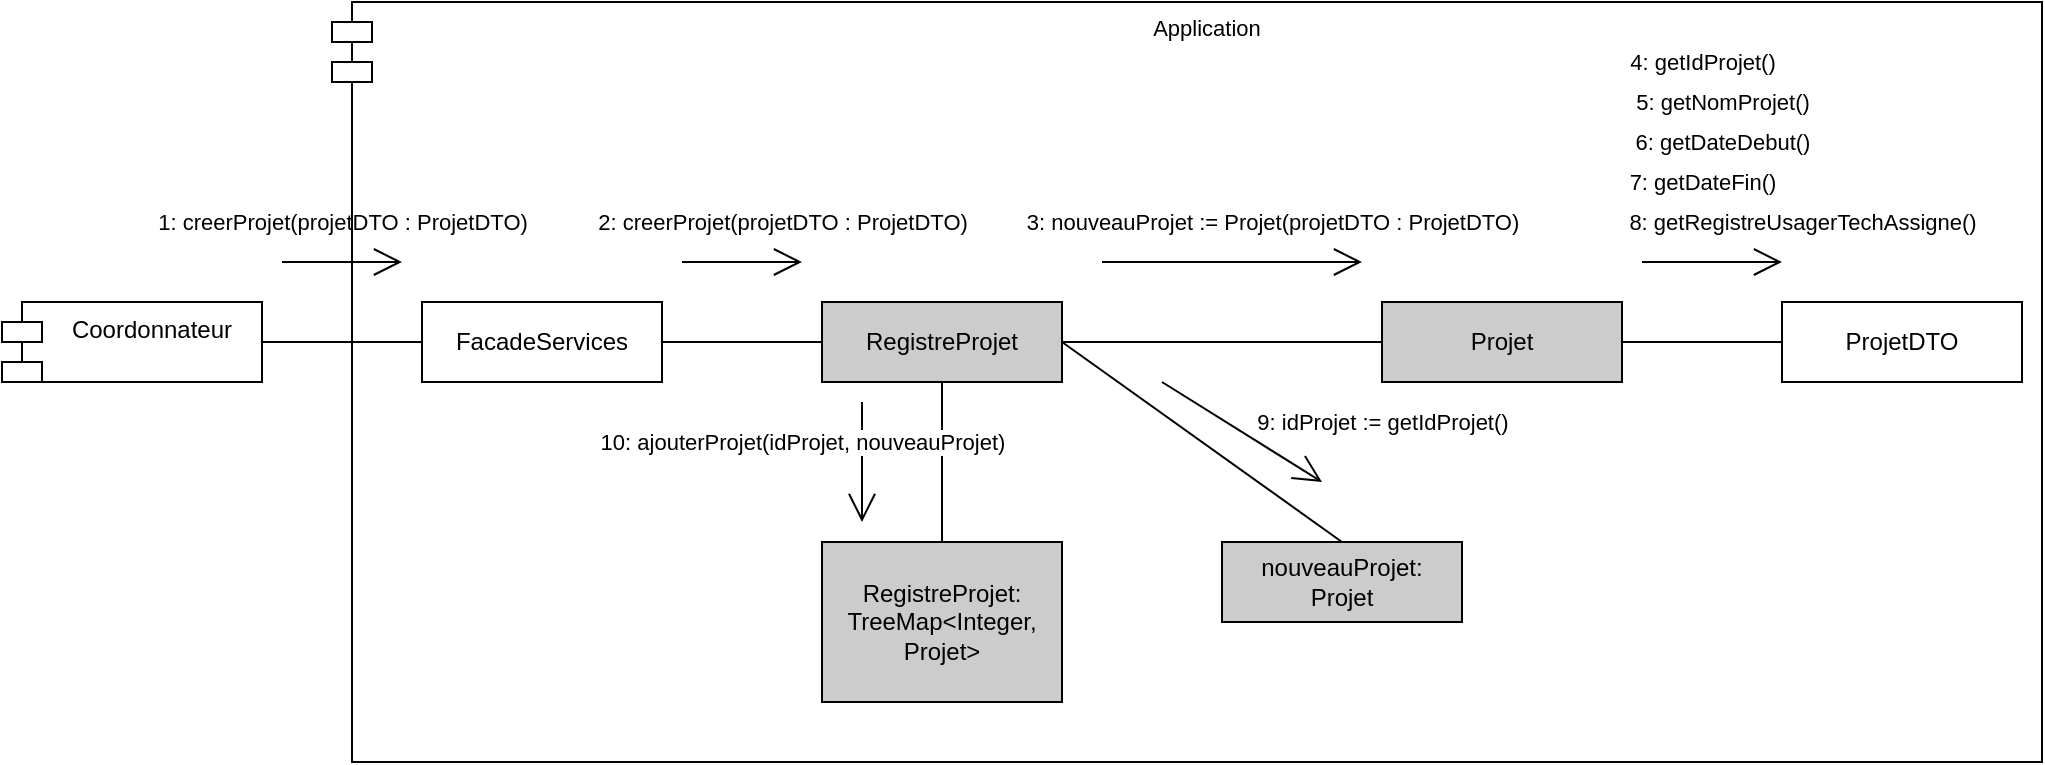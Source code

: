<mxfile version="18.1.3" type="github">
  <diagram id="cCKzUrJpiuCy2ue4IHiC" name="Page-1">
    <mxGraphModel dx="1422" dy="744" grid="1" gridSize="10" guides="1" tooltips="1" connect="1" arrows="1" fold="1" page="1" pageScale="1" pageWidth="1100" pageHeight="850" math="0" shadow="0">
      <root>
        <mxCell id="0" />
        <mxCell id="1" parent="0" />
        <mxCell id="4sUUyr0ulnRzayB8KKkA-55" value="Application" style="shape=module;align=left;spacingLeft=20;align=center;verticalAlign=top;fontSize=11;" vertex="1" parent="1">
          <mxGeometry x="205" y="20" width="855" height="380" as="geometry" />
        </mxCell>
        <mxCell id="4sUUyr0ulnRzayB8KKkA-56" value="Coordonnateur" style="shape=module;align=left;spacingLeft=20;align=center;verticalAlign=top;" vertex="1" parent="1">
          <mxGeometry x="40" y="170" width="130" height="40" as="geometry" />
        </mxCell>
        <mxCell id="4sUUyr0ulnRzayB8KKkA-57" value="FacadeServices" style="rounded=0;whiteSpace=wrap;html=1;fillColor=#FFFFFF;" vertex="1" parent="1">
          <mxGeometry x="250" y="170" width="120" height="40" as="geometry" />
        </mxCell>
        <mxCell id="4sUUyr0ulnRzayB8KKkA-58" value="" style="endArrow=none;html=1;rounded=0;exitX=1;exitY=0.5;exitDx=0;exitDy=0;entryX=0;entryY=0.5;entryDx=0;entryDy=0;" edge="1" parent="1" source="4sUUyr0ulnRzayB8KKkA-56" target="4sUUyr0ulnRzayB8KKkA-57">
          <mxGeometry width="50" height="50" relative="1" as="geometry">
            <mxPoint x="370" y="250" as="sourcePoint" />
            <mxPoint x="260" y="190" as="targetPoint" />
          </mxGeometry>
        </mxCell>
        <mxCell id="4sUUyr0ulnRzayB8KKkA-59" value="RegistreProjet" style="rounded=0;whiteSpace=wrap;html=1;fillColor=#CCCCCC;" vertex="1" parent="1">
          <mxGeometry x="450" y="170" width="120" height="40" as="geometry" />
        </mxCell>
        <mxCell id="4sUUyr0ulnRzayB8KKkA-60" value="Projet" style="rounded=0;whiteSpace=wrap;html=1;fillColor=#CCCCCC;" vertex="1" parent="1">
          <mxGeometry x="730" y="170" width="120" height="40" as="geometry" />
        </mxCell>
        <mxCell id="4sUUyr0ulnRzayB8KKkA-61" value="ProjetDTO" style="rounded=0;whiteSpace=wrap;html=1;" vertex="1" parent="1">
          <mxGeometry x="930" y="170" width="120" height="40" as="geometry" />
        </mxCell>
        <mxCell id="4sUUyr0ulnRzayB8KKkA-62" value="&lt;div&gt;RegistreProjet:&lt;/div&gt;&lt;div&gt;TreeMap&amp;lt;Integer, Projet&amp;gt;&lt;br&gt;&lt;/div&gt;" style="rounded=0;whiteSpace=wrap;html=1;fillColor=#CCCCCC;" vertex="1" parent="1">
          <mxGeometry x="450" y="290" width="120" height="80" as="geometry" />
        </mxCell>
        <mxCell id="4sUUyr0ulnRzayB8KKkA-63" value="&lt;div&gt;nouveauProjet:&lt;/div&gt;&lt;div&gt;Projet&lt;br&gt;&lt;/div&gt;" style="rounded=0;whiteSpace=wrap;html=1;fillColor=#CCCCCC;" vertex="1" parent="1">
          <mxGeometry x="650" y="290" width="120" height="40" as="geometry" />
        </mxCell>
        <mxCell id="4sUUyr0ulnRzayB8KKkA-64" value="" style="endArrow=none;html=1;rounded=0;exitX=1;exitY=0.5;exitDx=0;exitDy=0;entryX=0;entryY=0.5;entryDx=0;entryDy=0;" edge="1" parent="1" source="4sUUyr0ulnRzayB8KKkA-57" target="4sUUyr0ulnRzayB8KKkA-59">
          <mxGeometry width="50" height="50" relative="1" as="geometry">
            <mxPoint x="520" y="280" as="sourcePoint" />
            <mxPoint x="570" y="230" as="targetPoint" />
          </mxGeometry>
        </mxCell>
        <mxCell id="4sUUyr0ulnRzayB8KKkA-65" value="" style="endArrow=none;html=1;rounded=0;entryX=1;entryY=0.5;entryDx=0;entryDy=0;exitX=0;exitY=0.5;exitDx=0;exitDy=0;" edge="1" parent="1" source="4sUUyr0ulnRzayB8KKkA-60" target="4sUUyr0ulnRzayB8KKkA-59">
          <mxGeometry width="50" height="50" relative="1" as="geometry">
            <mxPoint x="520" y="280" as="sourcePoint" />
            <mxPoint x="570" y="230" as="targetPoint" />
          </mxGeometry>
        </mxCell>
        <mxCell id="4sUUyr0ulnRzayB8KKkA-66" value="" style="endArrow=none;html=1;rounded=0;entryX=1;entryY=0.5;entryDx=0;entryDy=0;exitX=0;exitY=0.5;exitDx=0;exitDy=0;" edge="1" parent="1" source="4sUUyr0ulnRzayB8KKkA-61" target="4sUUyr0ulnRzayB8KKkA-60">
          <mxGeometry width="50" height="50" relative="1" as="geometry">
            <mxPoint x="520" y="280" as="sourcePoint" />
            <mxPoint x="570" y="230" as="targetPoint" />
          </mxGeometry>
        </mxCell>
        <mxCell id="4sUUyr0ulnRzayB8KKkA-67" value="" style="endArrow=none;html=1;rounded=0;entryX=0.5;entryY=1;entryDx=0;entryDy=0;exitX=0.5;exitY=0;exitDx=0;exitDy=0;" edge="1" parent="1" source="4sUUyr0ulnRzayB8KKkA-62" target="4sUUyr0ulnRzayB8KKkA-59">
          <mxGeometry width="50" height="50" relative="1" as="geometry">
            <mxPoint x="520" y="280" as="sourcePoint" />
            <mxPoint x="570" y="230" as="targetPoint" />
          </mxGeometry>
        </mxCell>
        <mxCell id="4sUUyr0ulnRzayB8KKkA-68" value="" style="endArrow=none;html=1;rounded=0;exitX=0.5;exitY=0;exitDx=0;exitDy=0;" edge="1" parent="1" source="4sUUyr0ulnRzayB8KKkA-63">
          <mxGeometry width="50" height="50" relative="1" as="geometry">
            <mxPoint x="520" y="280" as="sourcePoint" />
            <mxPoint x="570" y="190" as="targetPoint" />
          </mxGeometry>
        </mxCell>
        <mxCell id="4sUUyr0ulnRzayB8KKkA-69" value="" style="endArrow=open;endFill=1;endSize=12;html=1;rounded=0;" edge="1" parent="1">
          <mxGeometry width="160" relative="1" as="geometry">
            <mxPoint x="180" y="150" as="sourcePoint" />
            <mxPoint x="240" y="150" as="targetPoint" />
          </mxGeometry>
        </mxCell>
        <mxCell id="4sUUyr0ulnRzayB8KKkA-70" value="1: creerProjet(projetDTO : ProjetDTO)" style="text;html=1;align=center;verticalAlign=middle;resizable=0;points=[];autosize=1;strokeColor=none;fillColor=none;fontSize=11;" vertex="1" parent="1">
          <mxGeometry x="115" y="120" width="190" height="20" as="geometry" />
        </mxCell>
        <mxCell id="4sUUyr0ulnRzayB8KKkA-71" value="" style="endArrow=open;endFill=1;endSize=12;html=1;rounded=0;" edge="1" parent="1">
          <mxGeometry width="160" relative="1" as="geometry">
            <mxPoint x="380" y="150" as="sourcePoint" />
            <mxPoint x="440" y="150" as="targetPoint" />
          </mxGeometry>
        </mxCell>
        <mxCell id="4sUUyr0ulnRzayB8KKkA-72" value="2: creerProjet(projetDTO : ProjetDTO)" style="text;html=1;align=center;verticalAlign=middle;resizable=0;points=[];autosize=1;strokeColor=none;fillColor=none;fontSize=11;" vertex="1" parent="1">
          <mxGeometry x="335" y="120" width="190" height="20" as="geometry" />
        </mxCell>
        <mxCell id="4sUUyr0ulnRzayB8KKkA-73" value="" style="endArrow=open;endFill=1;endSize=12;html=1;rounded=0;" edge="1" parent="1">
          <mxGeometry width="160" relative="1" as="geometry">
            <mxPoint x="590" y="150" as="sourcePoint" />
            <mxPoint x="720" y="150" as="targetPoint" />
          </mxGeometry>
        </mxCell>
        <mxCell id="4sUUyr0ulnRzayB8KKkA-74" value="3: nouveauProjet := Projet(projetDTO : ProjetDTO)" style="text;html=1;align=center;verticalAlign=middle;resizable=0;points=[];autosize=1;strokeColor=none;fillColor=none;fontSize=11;" vertex="1" parent="1">
          <mxGeometry x="550" y="120" width="250" height="20" as="geometry" />
        </mxCell>
        <mxCell id="4sUUyr0ulnRzayB8KKkA-75" value="" style="endArrow=open;endFill=1;endSize=12;html=1;rounded=0;fontSize=11;" edge="1" parent="1">
          <mxGeometry width="160" relative="1" as="geometry">
            <mxPoint x="860" y="150" as="sourcePoint" />
            <mxPoint x="930" y="150" as="targetPoint" />
          </mxGeometry>
        </mxCell>
        <mxCell id="4sUUyr0ulnRzayB8KKkA-76" value="4: getIdProjet()" style="edgeLabel;html=1;align=center;verticalAlign=middle;resizable=0;points=[];fontSize=11;labelPosition=center;verticalLabelPosition=middle;" connectable="0" vertex="1" parent="4sUUyr0ulnRzayB8KKkA-75">
          <mxGeometry x="0.314" y="1" relative="1" as="geometry">
            <mxPoint x="-16" y="-99" as="offset" />
          </mxGeometry>
        </mxCell>
        <mxCell id="4sUUyr0ulnRzayB8KKkA-77" value="5: getNomProjet()" style="edgeLabel;html=1;align=center;verticalAlign=middle;resizable=0;points=[];fontSize=11;labelPosition=center;verticalLabelPosition=middle;" connectable="0" vertex="1" parent="4sUUyr0ulnRzayB8KKkA-75">
          <mxGeometry x="0.457" y="-1" relative="1" as="geometry">
            <mxPoint x="-11" y="-81" as="offset" />
          </mxGeometry>
        </mxCell>
        <mxCell id="4sUUyr0ulnRzayB8KKkA-78" value="6: getDateDebut()" style="edgeLabel;html=1;align=center;verticalAlign=middle;resizable=0;points=[];fontSize=11;labelPosition=center;verticalLabelPosition=middle;" connectable="0" vertex="1" parent="4sUUyr0ulnRzayB8KKkA-75">
          <mxGeometry x="0.429" y="3" relative="1" as="geometry">
            <mxPoint x="-10" y="-57" as="offset" />
          </mxGeometry>
        </mxCell>
        <mxCell id="4sUUyr0ulnRzayB8KKkA-79" value="7: getDateFin()" style="edgeLabel;html=1;align=center;verticalAlign=middle;resizable=0;points=[];fontSize=11;labelPosition=center;verticalLabelPosition=middle;" connectable="0" vertex="1" parent="4sUUyr0ulnRzayB8KKkA-75">
          <mxGeometry x="0.371" y="3" relative="1" as="geometry">
            <mxPoint x="-18" y="-37" as="offset" />
          </mxGeometry>
        </mxCell>
        <mxCell id="4sUUyr0ulnRzayB8KKkA-80" value="8: getRegistreUsagerTechAssigne()" style="edgeLabel;html=1;align=center;verticalAlign=middle;resizable=0;points=[];fontSize=11;labelPosition=center;verticalLabelPosition=middle;" connectable="0" vertex="1" parent="4sUUyr0ulnRzayB8KKkA-75">
          <mxGeometry x="0.257" y="4" relative="1" as="geometry">
            <mxPoint x="36" y="-16" as="offset" />
          </mxGeometry>
        </mxCell>
        <mxCell id="4sUUyr0ulnRzayB8KKkA-81" value="" style="endArrow=open;endFill=1;endSize=12;html=1;rounded=0;fontSize=11;" edge="1" parent="1">
          <mxGeometry width="160" relative="1" as="geometry">
            <mxPoint x="620" y="210" as="sourcePoint" />
            <mxPoint x="700" y="260" as="targetPoint" />
          </mxGeometry>
        </mxCell>
        <mxCell id="4sUUyr0ulnRzayB8KKkA-82" value="9: idProjet := getIdProjet()" style="edgeLabel;html=1;align=center;verticalAlign=middle;resizable=0;points=[];fontSize=11;" connectable="0" vertex="1" parent="4sUUyr0ulnRzayB8KKkA-81">
          <mxGeometry x="0.508" y="3" relative="1" as="geometry">
            <mxPoint x="48" y="-15" as="offset" />
          </mxGeometry>
        </mxCell>
        <mxCell id="4sUUyr0ulnRzayB8KKkA-83" value="" style="endArrow=open;endFill=1;endSize=12;html=1;rounded=0;fontSize=11;" edge="1" parent="1">
          <mxGeometry width="160" relative="1" as="geometry">
            <mxPoint x="470" y="220" as="sourcePoint" />
            <mxPoint x="470" y="280" as="targetPoint" />
          </mxGeometry>
        </mxCell>
        <mxCell id="4sUUyr0ulnRzayB8KKkA-84" value="10: ajouterProjet(idProjet, nouveauProjet)" style="edgeLabel;html=1;align=center;verticalAlign=middle;resizable=0;points=[];fontSize=11;" connectable="0" vertex="1" parent="4sUUyr0ulnRzayB8KKkA-83">
          <mxGeometry x="0.5" relative="1" as="geometry">
            <mxPoint x="-30" y="-25" as="offset" />
          </mxGeometry>
        </mxCell>
      </root>
    </mxGraphModel>
  </diagram>
</mxfile>
